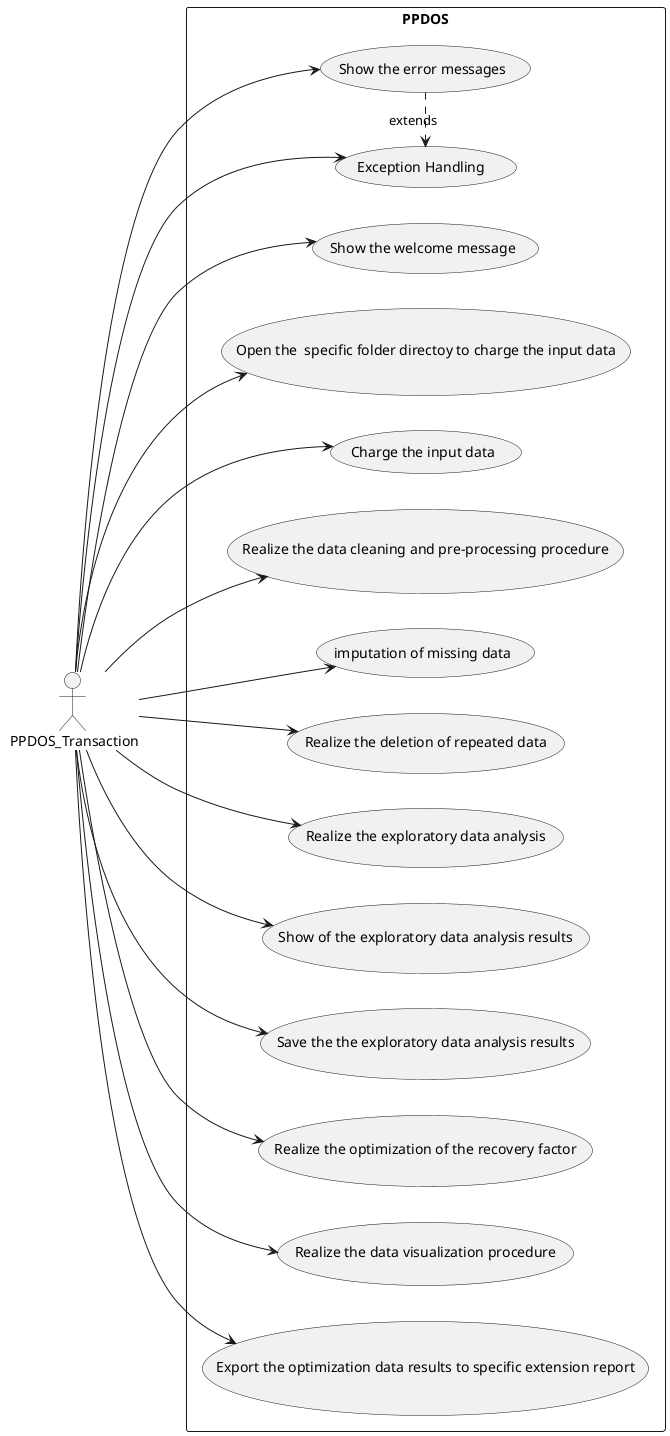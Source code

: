 @startuml
left to right direction
actor " PPDOS_Transaction" as PPDOSproc
rectangle PPDOS{
    usecase "Show the welcome message" as UC1
    usecase "Show the error messages" as UC2
    usecase "Open the  specific folder directoy to charge the input data" as UC3
    usecase "Charge the input data" as UC4
    usecase "Realize the data cleaning and pre-processing procedure" as UC5
    usecase "imputation of missing data" as UC6
    usecase "Realize the deletion of repeated data" as UC7
    usecase "Realize the exploratory data analysis" as UC8
    usecase "Show of the exploratory data analysis results" as UC9
    usecase "Save the the exploratory data analysis results" as UC10
    usecase "Realize the optimization of the recovery factor" as UC11
    usecase "Realize the data visualization procedure" as UC12
    usecase "Export the optimization data results to specific extension report" as UC13
    usecase "Exception Handling " as UC14 
}
PPDOSproc --> UC1
PPDOSproc --> UC2
PPDOSproc --> UC3
PPDOSproc--> UC4
PPDOSproc --> UC5
PPDOSproc --> UC6
PPDOSproc --> UC7
PPDOSproc --> UC8
PPDOSproc --> UC9
PPDOSproc --> UC10
PPDOSproc--> UC11
PPDOSproc --> UC12
PPDOSproc --> UC13
PPDOSproc --> UC14
(UC2) .> (UC14): extends

@enduml